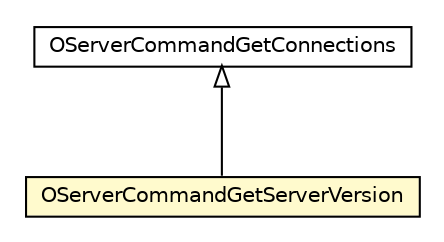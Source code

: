 #!/usr/local/bin/dot
#
# Class diagram 
# Generated by UMLGraph version R5_6-24-gf6e263 (http://www.umlgraph.org/)
#

digraph G {
	edge [fontname="Helvetica",fontsize=10,labelfontname="Helvetica",labelfontsize=10];
	node [fontname="Helvetica",fontsize=10,shape=plaintext];
	nodesep=0.25;
	ranksep=0.5;
	// com.orientechnologies.orient.server.network.protocol.http.command.get.OServerCommandGetConnections
	c3763212 [label=<<table title="com.orientechnologies.orient.server.network.protocol.http.command.get.OServerCommandGetConnections" border="0" cellborder="1" cellspacing="0" cellpadding="2" port="p" href="./OServerCommandGetConnections.html">
		<tr><td><table border="0" cellspacing="0" cellpadding="1">
<tr><td align="center" balign="center"> OServerCommandGetConnections </td></tr>
		</table></td></tr>
		</table>>, URL="./OServerCommandGetConnections.html", fontname="Helvetica", fontcolor="black", fontsize=10.0];
	// com.orientechnologies.orient.server.network.protocol.http.command.get.OServerCommandGetServerVersion
	c3763215 [label=<<table title="com.orientechnologies.orient.server.network.protocol.http.command.get.OServerCommandGetServerVersion" border="0" cellborder="1" cellspacing="0" cellpadding="2" port="p" bgcolor="lemonChiffon" href="./OServerCommandGetServerVersion.html">
		<tr><td><table border="0" cellspacing="0" cellpadding="1">
<tr><td align="center" balign="center"> OServerCommandGetServerVersion </td></tr>
		</table></td></tr>
		</table>>, URL="./OServerCommandGetServerVersion.html", fontname="Helvetica", fontcolor="black", fontsize=10.0];
	//com.orientechnologies.orient.server.network.protocol.http.command.get.OServerCommandGetServerVersion extends com.orientechnologies.orient.server.network.protocol.http.command.get.OServerCommandGetConnections
	c3763212:p -> c3763215:p [dir=back,arrowtail=empty];
}

